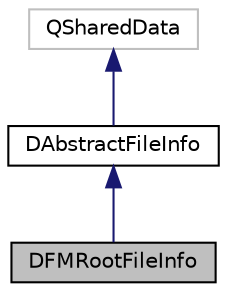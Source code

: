 digraph "DFMRootFileInfo"
{
  edge [fontname="Helvetica",fontsize="10",labelfontname="Helvetica",labelfontsize="10"];
  node [fontname="Helvetica",fontsize="10",shape=record];
  Node0 [label="DFMRootFileInfo",height=0.2,width=0.4,color="black", fillcolor="grey75", style="filled", fontcolor="black"];
  Node1 -> Node0 [dir="back",color="midnightblue",fontsize="10",style="solid",fontname="Helvetica"];
  Node1 [label="DAbstractFileInfo",height=0.2,width=0.4,color="black", fillcolor="white", style="filled",URL="$class_d_abstract_file_info.html"];
  Node2 -> Node1 [dir="back",color="midnightblue",fontsize="10",style="solid",fontname="Helvetica"];
  Node2 [label="QSharedData",height=0.2,width=0.4,color="grey75", fillcolor="white", style="filled"];
}
